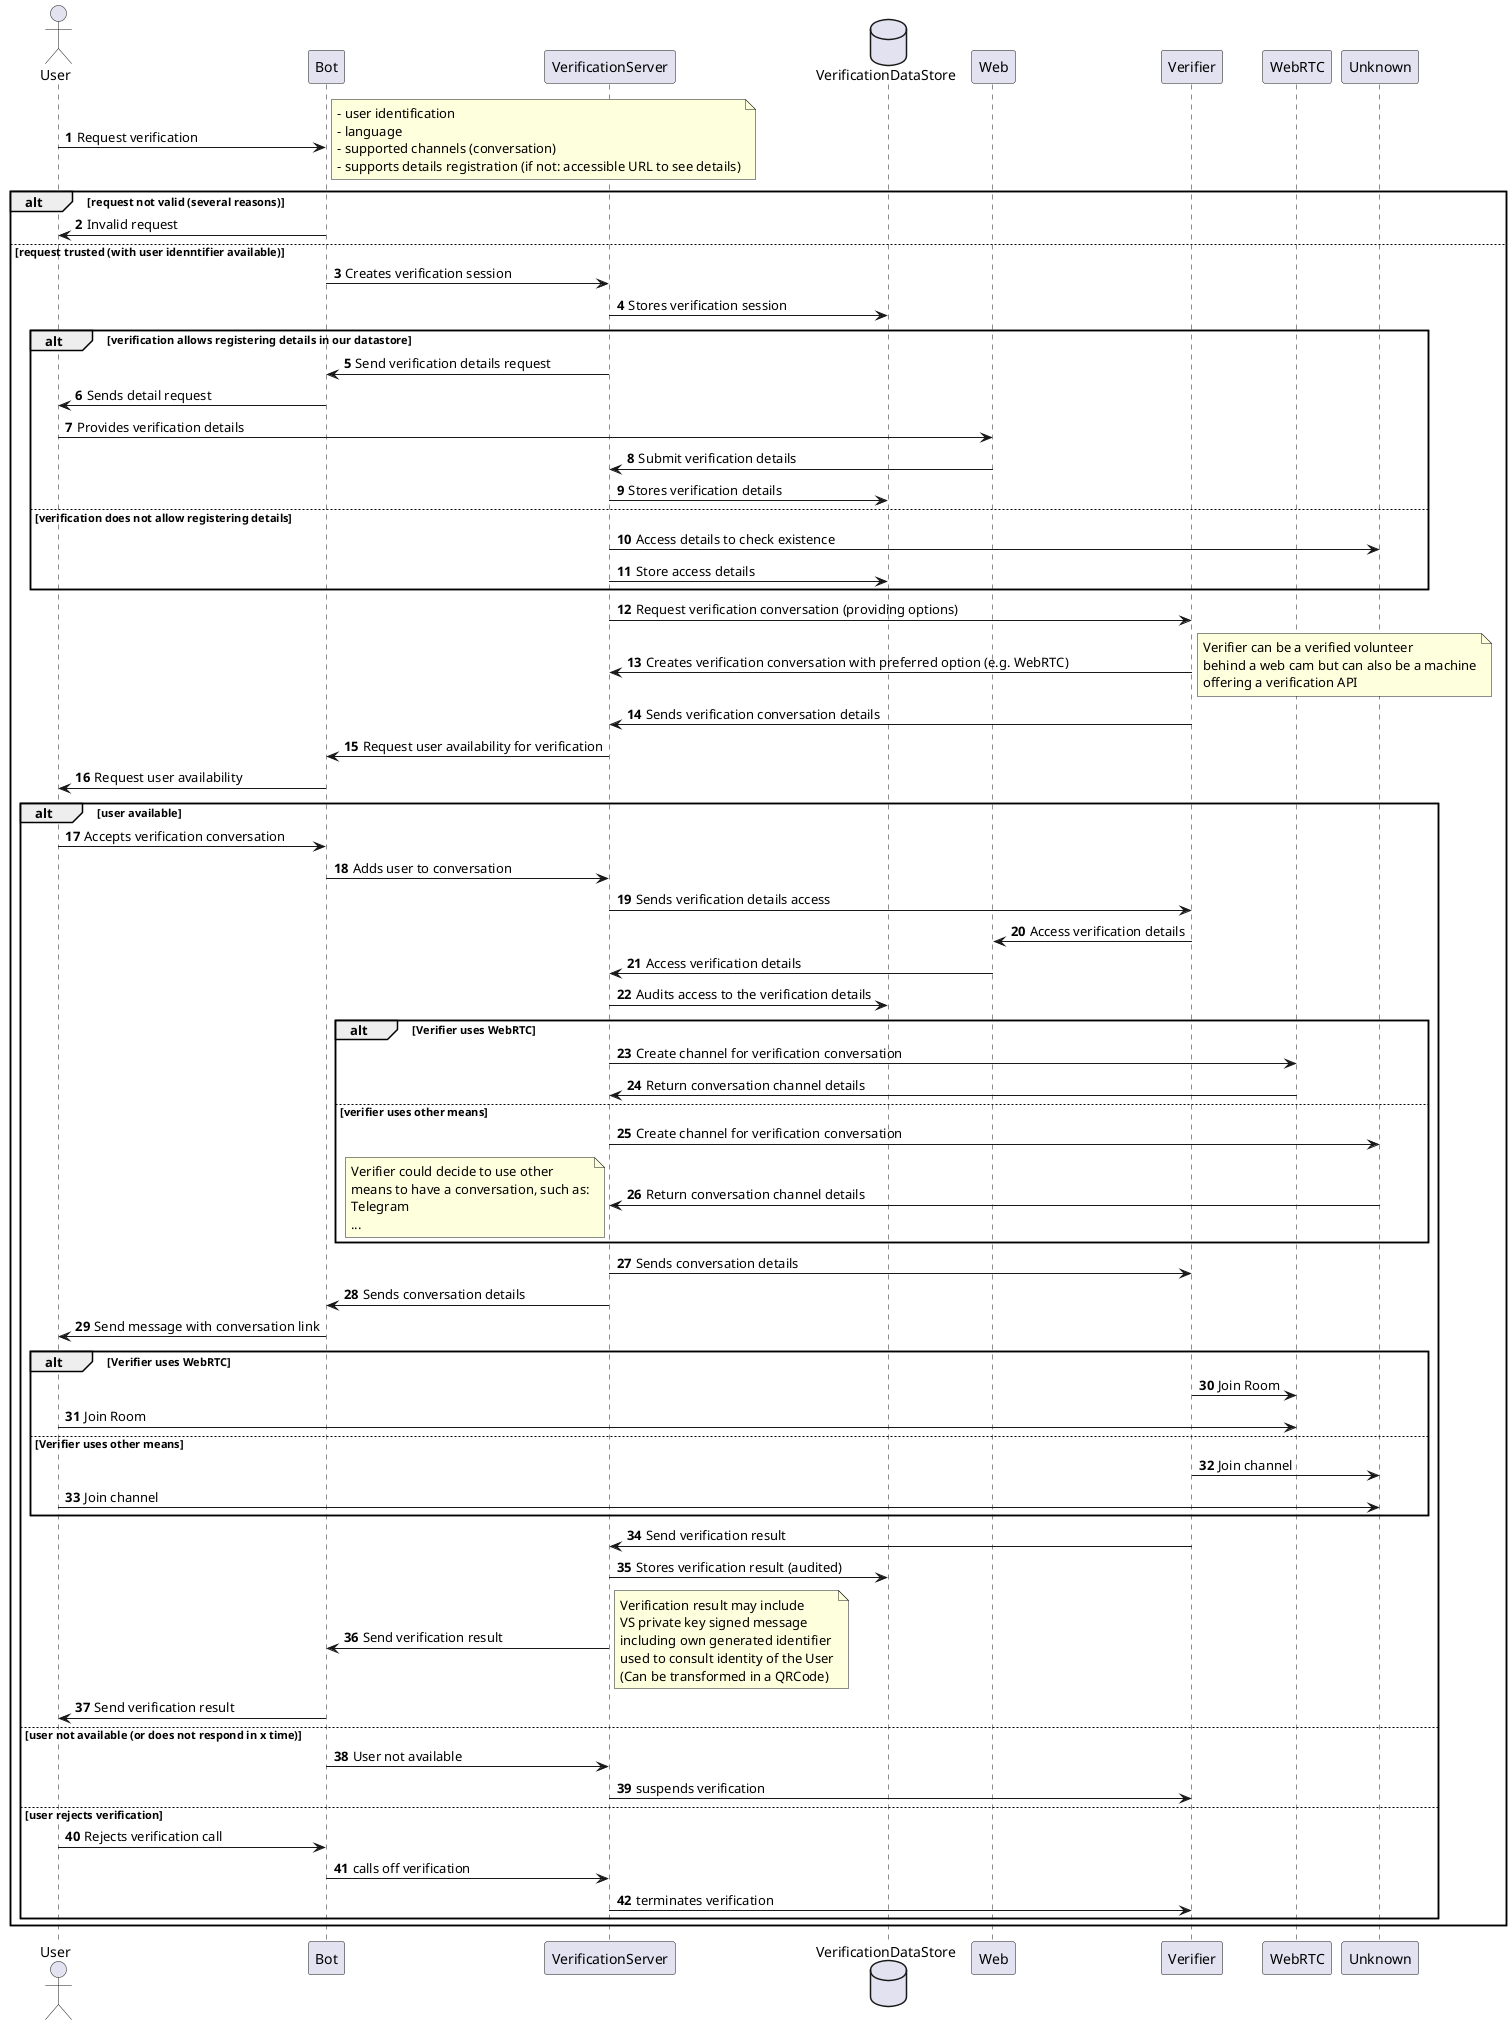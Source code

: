 @startuml
autonumber

actor User

participant Bot

participant VerificationServer as VS
database VerificationDataStore as VSDS

participant Web
participant Verifier
participant WebRTC

User -> Bot: Request verification
note right
- user identification
- language
- supported channels (conversation)
- supports details registration (if not: accessible URL to see details)
endnote
alt request not valid (several reasons)
    Bot -> User: Invalid request
else request trusted (with user idenntifier available)
    Bot -> VS: Creates verification session
    VS -> VSDS: Stores verification session
    alt verification allows registering details in our datastore
        VS -> Bot: Send verification details request
        Bot -> User: Sends detail request
        User -> Web: Provides verification details
        Web -> VS: Submit verification details
        VS -> VSDS: Stores verification details
    else verification does not allow registering details
        VS -> Unknown: Access details to check existence
        VS -> VSDS: Store access details
    end
    VS -> Verifier: Request verification conversation (providing options)
    Verifier -> VS: Creates verification conversation with preferred option (e.g. WebRTC)
    note right
    Verifier can be a verified volunteer
    behind a web cam but can also be a machine
    offering a verification API
    endnote
    Verifier -> VS: Sends verification conversation details
    VS -> Bot: Request user availability for verification
    Bot -> User: Request user availability
    alt user available
        User -> Bot: Accepts verification conversation
        Bot -> VS: Adds user to conversation
        VS -> Verifier: Sends verification details access
        Verifier -> Web: Access verification details
        Web -> VS: Access verification details
        VS -> VSDS: Audits access to the verification details
        alt Verifier uses WebRTC
            VS -> WebRTC: Create channel for verification conversation
            WebRTC -> VS: Return conversation channel details
        else verifier uses other means
            VS -> Unknown: Create channel for verification conversation
            Unknown -> VS: Return conversation channel details
            note left
            Verifier could decide to use other
            means to have a conversation, such as:
            Telegram
            ...
            endnote
        end
        VS -> Verifier: Sends conversation details
        VS -> Bot: Sends conversation details
        Bot -> User: Send message with conversation link
        alt Verifier uses WebRTC
            Verifier -> WebRTC: Join Room
            User -> WebRTC: Join Room
        else Verifier uses other means
            Verifier -> Unknown: Join channel
            User -> Unknown: Join channel
        end
        Verifier -> VS: Send verification result
        VS -> VSDS: Stores verification result (audited)
        VS -> Bot: Send verification result
        note right
        Verification result may include
        VS private key signed message
        including own generated identifier
        used to consult identity of the User
        (Can be transformed in a QRCode)
        endnote
        Bot -> User: Send verification result
    else user not available (or does not respond in x time)
        Bot -> VS: User not available
        VS -> Verifier: suspends verification
    else user rejects verification
        User -> Bot: Rejects verification call
        Bot -> VS: calls off verification
        VS -> Verifier: terminates verification
    end
end

@enduml